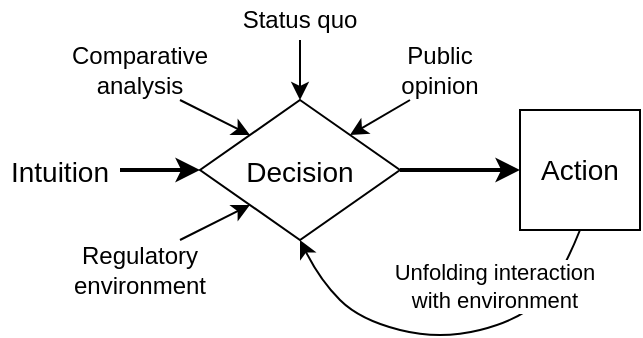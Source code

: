 <mxfile version="13.7.9" type="device"><diagram id="HVAMdCWFJP8L4cUW8Vpn" name="Page-1"><mxGraphModel dx="778" dy="411" grid="1" gridSize="10" guides="1" tooltips="1" connect="1" arrows="1" fold="1" page="1" pageScale="1" pageWidth="850" pageHeight="1100" math="0" shadow="0"><root><mxCell id="0"/><mxCell id="1" parent="0"/><mxCell id="NmX_NDQQ8Z_-BuitTcs1-11" style="edgeStyle=orthogonalEdgeStyle;rounded=0;orthogonalLoop=1;jettySize=auto;html=1;exitX=1;exitY=0.5;exitDx=0;exitDy=0;entryX=0;entryY=0.5;entryDx=0;entryDy=0;strokeWidth=2;fontSize=14;" parent="1" source="NmX_NDQQ8Z_-BuitTcs1-6" target="NmX_NDQQ8Z_-BuitTcs1-7" edge="1"><mxGeometry relative="1" as="geometry"/></mxCell><mxCell id="NmX_NDQQ8Z_-BuitTcs1-6" value="&lt;font style=&quot;font-size: 14px&quot;&gt;Decision&lt;/font&gt;" style="rhombus;whiteSpace=wrap;html=1;fontSize=16;" parent="1" vertex="1"><mxGeometry x="200" y="80" width="100" height="70" as="geometry"/></mxCell><mxCell id="NmX_NDQQ8Z_-BuitTcs1-7" value="Action" style="whiteSpace=wrap;html=1;fontSize=14;aspect=fixed;" parent="1" vertex="1"><mxGeometry x="360" y="85" width="60" height="60" as="geometry"/></mxCell><mxCell id="NmX_NDQQ8Z_-BuitTcs1-29" style="edgeStyle=orthogonalEdgeStyle;rounded=1;orthogonalLoop=1;jettySize=auto;html=1;strokeWidth=1;fontSize=12;entryX=0.5;entryY=0;entryDx=0;entryDy=0;" parent="1" source="NmX_NDQQ8Z_-BuitTcs1-28" target="NmX_NDQQ8Z_-BuitTcs1-6" edge="1"><mxGeometry relative="1" as="geometry"><mxPoint x="250" y="80" as="targetPoint"/></mxGeometry></mxCell><mxCell id="NmX_NDQQ8Z_-BuitTcs1-28" value="Status quo" style="text;html=1;strokeColor=none;fillColor=none;align=center;verticalAlign=middle;whiteSpace=wrap;rounded=0;fontSize=12;" parent="1" vertex="1"><mxGeometry x="210" y="30" width="80" height="20" as="geometry"/></mxCell><mxCell id="NmX_NDQQ8Z_-BuitTcs1-30" value="Comparative analysis" style="text;html=1;strokeColor=none;fillColor=none;align=center;verticalAlign=middle;whiteSpace=wrap;rounded=0;fontSize=12;" parent="1" vertex="1"><mxGeometry x="130" y="50" width="80" height="30" as="geometry"/></mxCell><mxCell id="NmX_NDQQ8Z_-BuitTcs1-32" value="Public opinion" style="text;html=1;strokeColor=none;fillColor=none;align=center;verticalAlign=middle;whiteSpace=wrap;rounded=0;fontSize=12;" parent="1" vertex="1"><mxGeometry x="290" y="50" width="60" height="30" as="geometry"/></mxCell><mxCell id="NmX_NDQQ8Z_-BuitTcs1-34" value="" style="endArrow=classic;html=1;strokeWidth=1;fontSize=12;exitX=0.25;exitY=1;exitDx=0;exitDy=0;entryX=1;entryY=0;entryDx=0;entryDy=0;" parent="1" source="NmX_NDQQ8Z_-BuitTcs1-32" target="NmX_NDQQ8Z_-BuitTcs1-6" edge="1"><mxGeometry width="50" height="50" relative="1" as="geometry"><mxPoint x="300" y="250" as="sourcePoint"/><mxPoint x="350" y="200" as="targetPoint"/></mxGeometry></mxCell><mxCell id="NmX_NDQQ8Z_-BuitTcs1-36" value="" style="endArrow=classic;html=1;strokeWidth=1;fontSize=12;exitX=0.75;exitY=1;exitDx=0;exitDy=0;entryX=0;entryY=0;entryDx=0;entryDy=0;" parent="1" source="NmX_NDQQ8Z_-BuitTcs1-30" target="NmX_NDQQ8Z_-BuitTcs1-6" edge="1"><mxGeometry width="50" height="50" relative="1" as="geometry"><mxPoint x="180" y="80" as="sourcePoint"/><mxPoint x="214.645" y="93.787" as="targetPoint"/></mxGeometry></mxCell><mxCell id="-gvw5FdTDGaV1PJyygmS-1" value="" style="endArrow=classic;html=1;exitX=0.5;exitY=1;exitDx=0;exitDy=0;entryX=0.5;entryY=1;entryDx=0;entryDy=0;curved=1;" parent="1" source="NmX_NDQQ8Z_-BuitTcs1-7" target="NmX_NDQQ8Z_-BuitTcs1-6" edge="1"><mxGeometry width="50" height="50" relative="1" as="geometry"><mxPoint x="350" y="270" as="sourcePoint"/><mxPoint x="400" y="220" as="targetPoint"/><Array as="points"><mxPoint x="380" y="170"/><mxPoint x="360" y="190"/><mxPoint x="320" y="200"/><mxPoint x="280" y="190"/><mxPoint x="260" y="170"/></Array></mxGeometry></mxCell><mxCell id="-gvw5FdTDGaV1PJyygmS-2" value="Unfolding interaction&lt;br&gt;with environment" style="edgeLabel;html=1;align=center;verticalAlign=middle;resizable=0;points=[];" parent="-gvw5FdTDGaV1PJyygmS-1" vertex="1" connectable="0"><mxGeometry x="0.314" y="-3" relative="1" as="geometry"><mxPoint x="52" y="-18" as="offset"/></mxGeometry></mxCell><mxCell id="-gvw5FdTDGaV1PJyygmS-3" value="&lt;font style=&quot;font-size: 14px&quot;&gt;Intuition&lt;/font&gt;" style="text;html=1;strokeColor=none;fillColor=none;align=center;verticalAlign=middle;whiteSpace=wrap;rounded=0;fontSize=16;fontStyle=0" parent="1" vertex="1"><mxGeometry x="100" y="105" width="60" height="20" as="geometry"/></mxCell><mxCell id="-gvw5FdTDGaV1PJyygmS-4" value="" style="endArrow=classic;html=1;exitX=1;exitY=0.5;exitDx=0;exitDy=0;entryX=0;entryY=0.5;entryDx=0;entryDy=0;strokeWidth=2;rounded=0;" parent="1" source="-gvw5FdTDGaV1PJyygmS-3" target="NmX_NDQQ8Z_-BuitTcs1-6" edge="1"><mxGeometry width="50" height="50" relative="1" as="geometry"><mxPoint x="250" y="180" as="sourcePoint"/><mxPoint x="300" y="130" as="targetPoint"/></mxGeometry></mxCell><mxCell id="JMrMHUa34VtsiymTevcs-1" value="Regulatory environment" style="text;html=1;strokeColor=none;fillColor=none;align=center;verticalAlign=middle;whiteSpace=wrap;rounded=0;fontSize=12;" vertex="1" parent="1"><mxGeometry x="130" y="150" width="80" height="30" as="geometry"/></mxCell><mxCell id="JMrMHUa34VtsiymTevcs-2" value="" style="endArrow=classic;html=1;exitX=0.75;exitY=0;exitDx=0;exitDy=0;entryX=0;entryY=1;entryDx=0;entryDy=0;" edge="1" parent="1" source="JMrMHUa34VtsiymTevcs-1" target="NmX_NDQQ8Z_-BuitTcs1-6"><mxGeometry width="50" height="50" relative="1" as="geometry"><mxPoint x="310" y="200" as="sourcePoint"/><mxPoint x="360" y="150" as="targetPoint"/></mxGeometry></mxCell></root></mxGraphModel></diagram></mxfile>